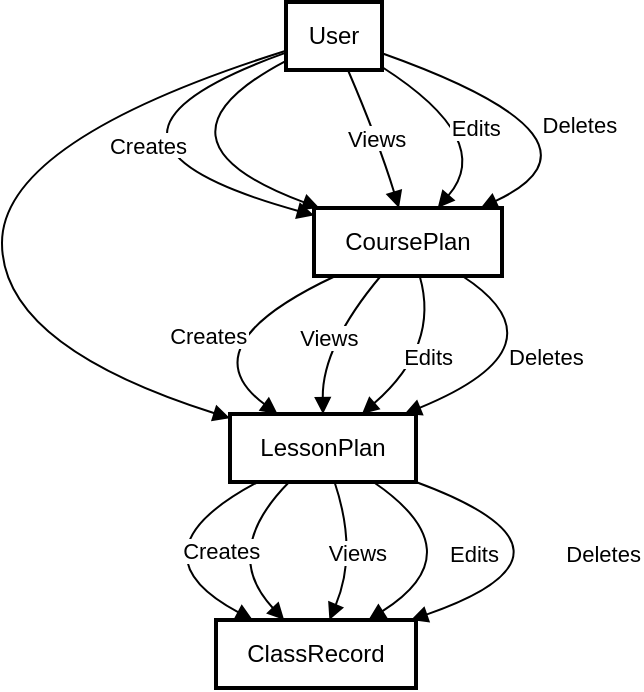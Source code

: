 <mxfile version="21.7.5" type="github">
  <diagram name="Página-1" id="TrpK0iLng_N3-DZOvh1o">
    <mxGraphModel>
      <root>
        <mxCell id="0" />
        <mxCell id="1" parent="0" />
        <mxCell id="2" value="User" style="whiteSpace=wrap;strokeWidth=2;" vertex="1" parent="1">
          <mxGeometry x="102" width="48" height="34" as="geometry" />
        </mxCell>
        <mxCell id="3" value="CoursePlan" style="whiteSpace=wrap;strokeWidth=2;" vertex="1" parent="1">
          <mxGeometry x="116" y="103" width="94" height="34" as="geometry" />
        </mxCell>
        <mxCell id="4" value="LessonPlan" style="whiteSpace=wrap;strokeWidth=2;" vertex="1" parent="1">
          <mxGeometry x="74" y="206" width="93" height="34" as="geometry" />
        </mxCell>
        <mxCell id="5" value="ClassRecord" style="whiteSpace=wrap;strokeWidth=2;" vertex="1" parent="1">
          <mxGeometry x="67" y="309" width="100" height="34" as="geometry" />
        </mxCell>
        <mxCell id="6" value="" style="curved=1;startArrow=none;endArrow=block;exitX=-0.004;exitY=0.747;entryX=0.005;entryY=0.111;" edge="1" parent="1" source="2" target="3">
          <mxGeometry relative="1" as="geometry">
            <Array as="points">
              <mxPoint x="-20" y="69" />
            </Array>
          </mxGeometry>
        </mxCell>
        <mxCell id="7" value="" style="curved=1;startArrow=none;endArrow=block;exitX=-0.004;exitY=0.718;entryX=-0.001;entryY=0.06;" edge="1" parent="1" source="2" target="4">
          <mxGeometry relative="1" as="geometry">
            <Array as="points">
              <mxPoint x="-40" y="69" />
              <mxPoint x="-40" y="172" />
            </Array>
          </mxGeometry>
        </mxCell>
        <mxCell id="8" value="" style="curved=1;startArrow=none;endArrow=block;exitX=0.149;exitY=1;entryX=0.184;entryY=0;" edge="1" parent="1" source="4" target="5">
          <mxGeometry relative="1" as="geometry">
            <Array as="points">
              <mxPoint x="22" y="275" />
            </Array>
          </mxGeometry>
        </mxCell>
        <mxCell id="9" value="Creates" style="curved=1;startArrow=none;endArrow=block;exitX=-0.004;exitY=0.867;entryX=0.029;entryY=0;" edge="1" parent="1" source="2" target="3">
          <mxGeometry relative="1" as="geometry">
            <Array as="points">
              <mxPoint x="27" y="69" />
            </Array>
          </mxGeometry>
        </mxCell>
        <mxCell id="10" value="Views" style="curved=1;startArrow=none;endArrow=block;exitX=0.645;exitY=1;entryX=0.452;entryY=0;" edge="1" parent="1" source="2" target="3">
          <mxGeometry relative="1" as="geometry">
            <Array as="points">
              <mxPoint x="148" y="69" />
            </Array>
          </mxGeometry>
        </mxCell>
        <mxCell id="11" value="Edits" style="curved=1;startArrow=none;endArrow=block;exitX=0.987;exitY=0.944;entryX=0.658;entryY=0;" edge="1" parent="1" source="2" target="3">
          <mxGeometry relative="1" as="geometry">
            <Array as="points">
              <mxPoint x="207" y="69" />
            </Array>
          </mxGeometry>
        </mxCell>
        <mxCell id="12" value="Deletes" style="curved=1;startArrow=none;endArrow=block;exitX=0.987;exitY=0.747;entryX=0.886;entryY=0;" edge="1" parent="1" source="2" target="3">
          <mxGeometry relative="1" as="geometry">
            <Array as="points">
              <mxPoint x="272" y="69" />
            </Array>
          </mxGeometry>
        </mxCell>
        <mxCell id="13" value="Creates" style="curved=1;startArrow=none;endArrow=block;exitX=0.114;exitY=1;entryX=0.256;entryY=0;" edge="1" parent="1" source="3" target="4">
          <mxGeometry relative="1" as="geometry">
            <Array as="points">
              <mxPoint x="52" y="172" />
            </Array>
          </mxGeometry>
        </mxCell>
        <mxCell id="14" value="Views" style="curved=1;startArrow=none;endArrow=block;exitX=0.355;exitY=1;entryX=0.5;entryY=0;" edge="1" parent="1" source="3" target="4">
          <mxGeometry relative="1" as="geometry">
            <Array as="points">
              <mxPoint x="120" y="172" />
            </Array>
          </mxGeometry>
        </mxCell>
        <mxCell id="15" value="Edits" style="curved=1;startArrow=none;endArrow=block;exitX=0.562;exitY=1;entryX=0.709;entryY=0;" edge="1" parent="1" source="3" target="4">
          <mxGeometry relative="1" as="geometry">
            <Array as="points">
              <mxPoint x="179" y="172" />
            </Array>
          </mxGeometry>
        </mxCell>
        <mxCell id="16" value="Deletes" style="curved=1;startArrow=none;endArrow=block;exitX=0.789;exitY=1;entryX=0.938;entryY=0;" edge="1" parent="1" source="3" target="4">
          <mxGeometry relative="1" as="geometry">
            <Array as="points">
              <mxPoint x="244" y="172" />
            </Array>
          </mxGeometry>
        </mxCell>
        <mxCell id="17" value="Creates" style="curved=1;startArrow=none;endArrow=block;exitX=0.318;exitY=1;entryX=0.341;entryY=0;" edge="1" parent="1" source="4" target="5">
          <mxGeometry relative="1" as="geometry">
            <Array as="points">
              <mxPoint x="69" y="275" />
            </Array>
          </mxGeometry>
        </mxCell>
        <mxCell id="18" value="Views" style="curved=1;startArrow=none;endArrow=block;exitX=0.562;exitY=1;entryX=0.567;entryY=0;" edge="1" parent="1" source="4" target="5">
          <mxGeometry relative="1" as="geometry">
            <Array as="points">
              <mxPoint x="138" y="275" />
            </Array>
          </mxGeometry>
        </mxCell>
        <mxCell id="19" value="Edits" style="curved=1;startArrow=none;endArrow=block;exitX=0.771;exitY=1;entryX=0.762;entryY=0;" edge="1" parent="1" source="4" target="5">
          <mxGeometry relative="1" as="geometry">
            <Array as="points">
              <mxPoint x="197" y="275" />
            </Array>
          </mxGeometry>
        </mxCell>
        <mxCell id="20" value="Deletes" style="curved=1;startArrow=none;endArrow=block;exitX=1.0;exitY=1;entryX=0.975;entryY=0;" edge="1" parent="1" source="4" target="5">
          <mxGeometry relative="1" as="geometry">
            <Array as="points">
              <mxPoint x="262" y="275" />
            </Array>
          </mxGeometry>
        </mxCell>
      </root>
    </mxGraphModel>
  </diagram>
</mxfile>
